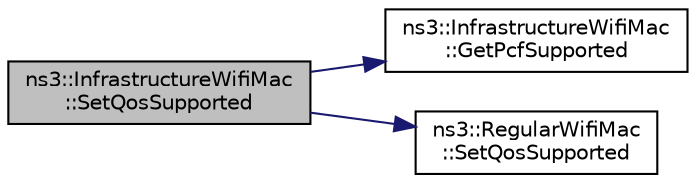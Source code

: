 digraph "ns3::InfrastructureWifiMac::SetQosSupported"
{
 // LATEX_PDF_SIZE
  edge [fontname="Helvetica",fontsize="10",labelfontname="Helvetica",labelfontsize="10"];
  node [fontname="Helvetica",fontsize="10",shape=record];
  rankdir="LR";
  Node1 [label="ns3::InfrastructureWifiMac\l::SetQosSupported",height=0.2,width=0.4,color="black", fillcolor="grey75", style="filled", fontcolor="black",tooltip="Enable or disable QoS support for the device."];
  Node1 -> Node2 [color="midnightblue",fontsize="10",style="solid",fontname="Helvetica"];
  Node2 [label="ns3::InfrastructureWifiMac\l::GetPcfSupported",height=0.2,width=0.4,color="black", fillcolor="white", style="filled",URL="$classns3_1_1_infrastructure_wifi_mac.html#a47ccbba3931e183c3b7cfe7777abb366",tooltip="Return whether the device supports PCF."];
  Node1 -> Node3 [color="midnightblue",fontsize="10",style="solid",fontname="Helvetica"];
  Node3 [label="ns3::RegularWifiMac\l::SetQosSupported",height=0.2,width=0.4,color="black", fillcolor="white", style="filled",URL="$classns3_1_1_regular_wifi_mac.html#a0692f6e43a82d60aecaa674bc82e926f",tooltip="Enable or disable QoS support for the device."];
}
